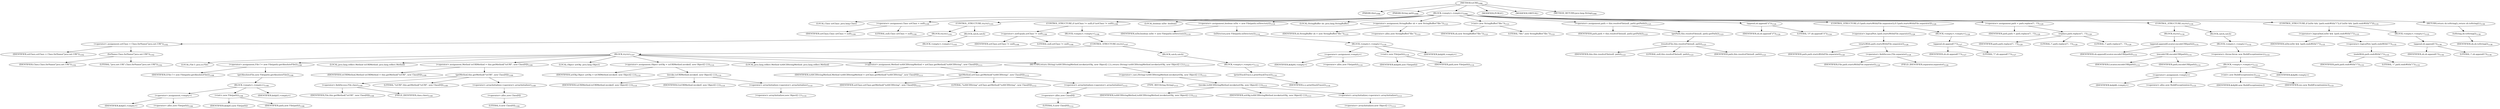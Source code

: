 digraph "toURI" {  
"1912" [label = <(METHOD,toURI)<SUB>1098</SUB>> ]
"78" [label = <(PARAM,this)<SUB>1098</SUB>> ]
"1913" [label = <(PARAM,String path)<SUB>1098</SUB>> ]
"1914" [label = <(BLOCK,&lt;empty&gt;,&lt;empty&gt;)<SUB>1098</SUB>> ]
"1915" [label = <(LOCAL,Class uriClazz: java.lang.Class)> ]
"1916" [label = <(&lt;operator&gt;.assignment,Class uriClazz = null)<SUB>1100</SUB>> ]
"1917" [label = <(IDENTIFIER,uriClazz,Class uriClazz = null)<SUB>1100</SUB>> ]
"1918" [label = <(LITERAL,null,Class uriClazz = null)<SUB>1100</SUB>> ]
"1919" [label = <(CONTROL_STRUCTURE,try,try)<SUB>1101</SUB>> ]
"1920" [label = <(BLOCK,try,try)<SUB>1101</SUB>> ]
"1921" [label = <(&lt;operator&gt;.assignment,uriClazz = Class.forName(&quot;java.net.URI&quot;))<SUB>1102</SUB>> ]
"1922" [label = <(IDENTIFIER,uriClazz,uriClazz = Class.forName(&quot;java.net.URI&quot;))<SUB>1102</SUB>> ]
"1923" [label = <(forName,Class.forName(&quot;java.net.URI&quot;))<SUB>1102</SUB>> ]
"1924" [label = <(IDENTIFIER,Class,Class.forName(&quot;java.net.URI&quot;))<SUB>1102</SUB>> ]
"1925" [label = <(LITERAL,&quot;java.net.URI&quot;,Class.forName(&quot;java.net.URI&quot;))<SUB>1102</SUB>> ]
"1926" [label = <(BLOCK,catch,catch)> ]
"1927" [label = <(BLOCK,&lt;empty&gt;,&lt;empty&gt;)<SUB>1103</SUB>> ]
"1928" [label = <(CONTROL_STRUCTURE,if (uriClazz != null),if (uriClazz != null))<SUB>1106</SUB>> ]
"1929" [label = <(&lt;operator&gt;.notEquals,uriClazz != null)<SUB>1106</SUB>> ]
"1930" [label = <(IDENTIFIER,uriClazz,uriClazz != null)<SUB>1106</SUB>> ]
"1931" [label = <(LITERAL,null,uriClazz != null)<SUB>1106</SUB>> ]
"1932" [label = <(BLOCK,&lt;empty&gt;,&lt;empty&gt;)<SUB>1106</SUB>> ]
"1933" [label = <(CONTROL_STRUCTURE,try,try)<SUB>1107</SUB>> ]
"1934" [label = <(BLOCK,try,try)<SUB>1107</SUB>> ]
"1935" [label = <(LOCAL,File f: java.io.File)> ]
"1936" [label = <(&lt;operator&gt;.assignment,File f = new File(path).getAbsoluteFile())<SUB>1108</SUB>> ]
"1937" [label = <(IDENTIFIER,f,File f = new File(path).getAbsoluteFile())<SUB>1108</SUB>> ]
"1938" [label = <(getAbsoluteFile,new File(path).getAbsoluteFile())<SUB>1108</SUB>> ]
"1939" [label = <(BLOCK,&lt;empty&gt;,&lt;empty&gt;)<SUB>1108</SUB>> ]
"1940" [label = <(&lt;operator&gt;.assignment,&lt;empty&gt;)> ]
"1941" [label = <(IDENTIFIER,$obj43,&lt;empty&gt;)> ]
"1942" [label = <(&lt;operator&gt;.alloc,new File(path))<SUB>1108</SUB>> ]
"1943" [label = <(&lt;init&gt;,new File(path))<SUB>1108</SUB>> ]
"1944" [label = <(IDENTIFIER,$obj43,new File(path))> ]
"1945" [label = <(IDENTIFIER,path,new File(path))<SUB>1108</SUB>> ]
"1946" [label = <(IDENTIFIER,$obj43,&lt;empty&gt;)> ]
"1947" [label = <(LOCAL,java.lang.reflect.Method toURIMethod: java.lang.reflect.Method)> ]
"1948" [label = <(&lt;operator&gt;.assignment,Method toURIMethod = this.getMethod(&quot;toURI&quot;, new Class[0]))<SUB>1109</SUB>> ]
"1949" [label = <(IDENTIFIER,toURIMethod,Method toURIMethod = this.getMethod(&quot;toURI&quot;, new Class[0]))<SUB>1109</SUB>> ]
"1950" [label = <(getMethod,this.getMethod(&quot;toURI&quot;, new Class[0]))<SUB>1109</SUB>> ]
"1951" [label = <(&lt;operator&gt;.fieldAccess,File.class)<SUB>1109</SUB>> ]
"1952" [label = <(IDENTIFIER,File,this.getMethod(&quot;toURI&quot;, new Class[0]))<SUB>1109</SUB>> ]
"1953" [label = <(FIELD_IDENTIFIER,class,class)<SUB>1109</SUB>> ]
"1954" [label = <(LITERAL,&quot;toURI&quot;,this.getMethod(&quot;toURI&quot;, new Class[0]))<SUB>1109</SUB>> ]
"1955" [label = <(&lt;operator&gt;.arrayInitializer,&lt;operator&gt;.arrayInitializer)<SUB>1109</SUB>> ]
"1956" [label = <(&lt;operator&gt;.alloc,new Class[0])> ]
"1957" [label = <(LITERAL,0,new Class[0])<SUB>1109</SUB>> ]
"1958" [label = <(LOCAL,Object uriObj: java.lang.Object)> ]
"1959" [label = <(&lt;operator&gt;.assignment,Object uriObj = toURIMethod.invoke(f, new Object[] {}))<SUB>1110</SUB>> ]
"1960" [label = <(IDENTIFIER,uriObj,Object uriObj = toURIMethod.invoke(f, new Object[] {}))<SUB>1110</SUB>> ]
"1961" [label = <(invoke,toURIMethod.invoke(f, new Object[] {}))<SUB>1110</SUB>> ]
"1962" [label = <(IDENTIFIER,toURIMethod,toURIMethod.invoke(f, new Object[] {}))<SUB>1110</SUB>> ]
"1963" [label = <(IDENTIFIER,f,toURIMethod.invoke(f, new Object[] {}))<SUB>1110</SUB>> ]
"1964" [label = <(&lt;operator&gt;.arrayInitializer,&lt;operator&gt;.arrayInitializer)<SUB>1110</SUB>> ]
"1965" [label = <(&lt;operator&gt;.arrayInitializer,new Object[] {})<SUB>1110</SUB>> ]
"1966" [label = <(LOCAL,java.lang.reflect.Method toASCIIStringMethod: java.lang.reflect.Method)> ]
"1967" [label = <(&lt;operator&gt;.assignment,Method toASCIIStringMethod = uriClazz.getMethod(&quot;toASCIIString&quot;, new Class[0]))<SUB>1111</SUB>> ]
"1968" [label = <(IDENTIFIER,toASCIIStringMethod,Method toASCIIStringMethod = uriClazz.getMethod(&quot;toASCIIString&quot;, new Class[0]))<SUB>1111</SUB>> ]
"1969" [label = <(getMethod,uriClazz.getMethod(&quot;toASCIIString&quot;, new Class[0]))<SUB>1112</SUB>> ]
"1970" [label = <(IDENTIFIER,uriClazz,uriClazz.getMethod(&quot;toASCIIString&quot;, new Class[0]))<SUB>1112</SUB>> ]
"1971" [label = <(LITERAL,&quot;toASCIIString&quot;,uriClazz.getMethod(&quot;toASCIIString&quot;, new Class[0]))<SUB>1112</SUB>> ]
"1972" [label = <(&lt;operator&gt;.arrayInitializer,&lt;operator&gt;.arrayInitializer)<SUB>1112</SUB>> ]
"1973" [label = <(&lt;operator&gt;.alloc,new Class[0])> ]
"1974" [label = <(LITERAL,0,new Class[0])<SUB>1112</SUB>> ]
"1975" [label = <(RETURN,return (String) toASCIIStringMethod.invoke(uriObj, new Object[] {});,return (String) toASCIIStringMethod.invoke(uriObj, new Object[] {});)<SUB>1113</SUB>> ]
"1976" [label = <(&lt;operator&gt;.cast,(String) toASCIIStringMethod.invoke(uriObj, new Object[] {}))<SUB>1113</SUB>> ]
"1977" [label = <(TYPE_REF,String,String)<SUB>1113</SUB>> ]
"1978" [label = <(invoke,toASCIIStringMethod.invoke(uriObj, new Object[] {}))<SUB>1113</SUB>> ]
"1979" [label = <(IDENTIFIER,toASCIIStringMethod,toASCIIStringMethod.invoke(uriObj, new Object[] {}))<SUB>1113</SUB>> ]
"1980" [label = <(IDENTIFIER,uriObj,toASCIIStringMethod.invoke(uriObj, new Object[] {}))<SUB>1113</SUB>> ]
"1981" [label = <(&lt;operator&gt;.arrayInitializer,&lt;operator&gt;.arrayInitializer)<SUB>1113</SUB>> ]
"1982" [label = <(&lt;operator&gt;.arrayInitializer,new Object[] {})<SUB>1113</SUB>> ]
"1983" [label = <(BLOCK,catch,catch)> ]
"1984" [label = <(BLOCK,&lt;empty&gt;,&lt;empty&gt;)<SUB>1114</SUB>> ]
"1985" [label = <(printStackTrace,e.printStackTrace())<SUB>1116</SUB>> ]
"1986" [label = <(IDENTIFIER,e,e.printStackTrace())<SUB>1116</SUB>> ]
"1987" [label = <(LOCAL,boolean isDir: boolean)> ]
"1988" [label = <(&lt;operator&gt;.assignment,boolean isDir = new File(path).isDirectory())<SUB>1119</SUB>> ]
"1989" [label = <(IDENTIFIER,isDir,boolean isDir = new File(path).isDirectory())<SUB>1119</SUB>> ]
"1990" [label = <(isDirectory,new File(path).isDirectory())<SUB>1119</SUB>> ]
"1991" [label = <(BLOCK,&lt;empty&gt;,&lt;empty&gt;)<SUB>1119</SUB>> ]
"1992" [label = <(&lt;operator&gt;.assignment,&lt;empty&gt;)> ]
"1993" [label = <(IDENTIFIER,$obj44,&lt;empty&gt;)> ]
"1994" [label = <(&lt;operator&gt;.alloc,new File(path))<SUB>1119</SUB>> ]
"1995" [label = <(&lt;init&gt;,new File(path))<SUB>1119</SUB>> ]
"1996" [label = <(IDENTIFIER,$obj44,new File(path))> ]
"1997" [label = <(IDENTIFIER,path,new File(path))<SUB>1119</SUB>> ]
"1998" [label = <(IDENTIFIER,$obj44,&lt;empty&gt;)> ]
"76" [label = <(LOCAL,StringBuffer sb: java.lang.StringBuffer)> ]
"1999" [label = <(&lt;operator&gt;.assignment,StringBuffer sb = new StringBuffer(&quot;file:&quot;))<SUB>1121</SUB>> ]
"2000" [label = <(IDENTIFIER,sb,StringBuffer sb = new StringBuffer(&quot;file:&quot;))<SUB>1121</SUB>> ]
"2001" [label = <(&lt;operator&gt;.alloc,new StringBuffer(&quot;file:&quot;))<SUB>1121</SUB>> ]
"2002" [label = <(&lt;init&gt;,new StringBuffer(&quot;file:&quot;))<SUB>1121</SUB>> ]
"75" [label = <(IDENTIFIER,sb,new StringBuffer(&quot;file:&quot;))<SUB>1121</SUB>> ]
"2003" [label = <(LITERAL,&quot;file:&quot;,new StringBuffer(&quot;file:&quot;))<SUB>1121</SUB>> ]
"2004" [label = <(&lt;operator&gt;.assignment,path = this.resolveFile(null, path).getPath())<SUB>1123</SUB>> ]
"2005" [label = <(IDENTIFIER,path,path = this.resolveFile(null, path).getPath())<SUB>1123</SUB>> ]
"2006" [label = <(getPath,this.resolveFile(null, path).getPath())<SUB>1123</SUB>> ]
"2007" [label = <(resolveFile,this.resolveFile(null, path))<SUB>1123</SUB>> ]
"77" [label = <(IDENTIFIER,this,this.resolveFile(null, path))<SUB>1123</SUB>> ]
"2008" [label = <(LITERAL,null,this.resolveFile(null, path))<SUB>1123</SUB>> ]
"2009" [label = <(IDENTIFIER,path,this.resolveFile(null, path))<SUB>1123</SUB>> ]
"2010" [label = <(append,sb.append(&quot;//&quot;))<SUB>1124</SUB>> ]
"2011" [label = <(IDENTIFIER,sb,sb.append(&quot;//&quot;))<SUB>1124</SUB>> ]
"2012" [label = <(LITERAL,&quot;//&quot;,sb.append(&quot;//&quot;))<SUB>1124</SUB>> ]
"2013" [label = <(CONTROL_STRUCTURE,if (!path.startsWith(File.separator)),if (!path.startsWith(File.separator)))<SUB>1126</SUB>> ]
"2014" [label = <(&lt;operator&gt;.logicalNot,!path.startsWith(File.separator))<SUB>1126</SUB>> ]
"2015" [label = <(startsWith,path.startsWith(File.separator))<SUB>1126</SUB>> ]
"2016" [label = <(IDENTIFIER,path,path.startsWith(File.separator))<SUB>1126</SUB>> ]
"2017" [label = <(&lt;operator&gt;.fieldAccess,File.separator)<SUB>1126</SUB>> ]
"2018" [label = <(IDENTIFIER,File,path.startsWith(File.separator))<SUB>1126</SUB>> ]
"2019" [label = <(FIELD_IDENTIFIER,separator,separator)<SUB>1126</SUB>> ]
"2020" [label = <(BLOCK,&lt;empty&gt;,&lt;empty&gt;)<SUB>1126</SUB>> ]
"2021" [label = <(append,sb.append(&quot;/&quot;))<SUB>1127</SUB>> ]
"2022" [label = <(IDENTIFIER,sb,sb.append(&quot;/&quot;))<SUB>1127</SUB>> ]
"2023" [label = <(LITERAL,&quot;/&quot;,sb.append(&quot;/&quot;))<SUB>1127</SUB>> ]
"2024" [label = <(&lt;operator&gt;.assignment,path = path.replace('\\', '/'))<SUB>1129</SUB>> ]
"2025" [label = <(IDENTIFIER,path,path = path.replace('\\', '/'))<SUB>1129</SUB>> ]
"2026" [label = <(replace,path.replace('\\', '/'))<SUB>1129</SUB>> ]
"2027" [label = <(IDENTIFIER,path,path.replace('\\', '/'))<SUB>1129</SUB>> ]
"2028" [label = <(LITERAL,'\\',path.replace('\\', '/'))<SUB>1129</SUB>> ]
"2029" [label = <(LITERAL,'/',path.replace('\\', '/'))<SUB>1129</SUB>> ]
"2030" [label = <(CONTROL_STRUCTURE,try,try)<SUB>1130</SUB>> ]
"2031" [label = <(BLOCK,try,try)<SUB>1130</SUB>> ]
"2032" [label = <(append,append(Locator.encodeURI(path)))<SUB>1131</SUB>> ]
"2033" [label = <(IDENTIFIER,sb,append(Locator.encodeURI(path)))<SUB>1131</SUB>> ]
"2034" [label = <(encodeURI,encodeURI(path))<SUB>1131</SUB>> ]
"2035" [label = <(IDENTIFIER,Locator,encodeURI(path))<SUB>1131</SUB>> ]
"2036" [label = <(IDENTIFIER,path,encodeURI(path))<SUB>1131</SUB>> ]
"2037" [label = <(BLOCK,catch,catch)> ]
"2038" [label = <(BLOCK,&lt;empty&gt;,&lt;empty&gt;)<SUB>1132</SUB>> ]
"2039" [label = <(&lt;operator&gt;.throw,throw new BuildException(exc);)<SUB>1133</SUB>> ]
"2040" [label = <(BLOCK,&lt;empty&gt;,&lt;empty&gt;)<SUB>1133</SUB>> ]
"2041" [label = <(&lt;operator&gt;.assignment,&lt;empty&gt;)> ]
"2042" [label = <(IDENTIFIER,$obj46,&lt;empty&gt;)> ]
"2043" [label = <(&lt;operator&gt;.alloc,new BuildException(exc))<SUB>1133</SUB>> ]
"2044" [label = <(&lt;init&gt;,new BuildException(exc))<SUB>1133</SUB>> ]
"2045" [label = <(IDENTIFIER,$obj46,new BuildException(exc))> ]
"2046" [label = <(IDENTIFIER,exc,new BuildException(exc))<SUB>1133</SUB>> ]
"2047" [label = <(IDENTIFIER,$obj46,&lt;empty&gt;)> ]
"2048" [label = <(CONTROL_STRUCTURE,if (isDir &amp;&amp; !path.endsWith(&quot;/&quot;)),if (isDir &amp;&amp; !path.endsWith(&quot;/&quot;)))<SUB>1135</SUB>> ]
"2049" [label = <(&lt;operator&gt;.logicalAnd,isDir &amp;&amp; !path.endsWith(&quot;/&quot;))<SUB>1135</SUB>> ]
"2050" [label = <(IDENTIFIER,isDir,isDir &amp;&amp; !path.endsWith(&quot;/&quot;))<SUB>1135</SUB>> ]
"2051" [label = <(&lt;operator&gt;.logicalNot,!path.endsWith(&quot;/&quot;))<SUB>1135</SUB>> ]
"2052" [label = <(endsWith,path.endsWith(&quot;/&quot;))<SUB>1135</SUB>> ]
"2053" [label = <(IDENTIFIER,path,path.endsWith(&quot;/&quot;))<SUB>1135</SUB>> ]
"2054" [label = <(LITERAL,&quot;/&quot;,path.endsWith(&quot;/&quot;))<SUB>1135</SUB>> ]
"2055" [label = <(BLOCK,&lt;empty&gt;,&lt;empty&gt;)<SUB>1135</SUB>> ]
"2056" [label = <(append,sb.append('/'))<SUB>1136</SUB>> ]
"2057" [label = <(IDENTIFIER,sb,sb.append('/'))<SUB>1136</SUB>> ]
"2058" [label = <(LITERAL,'/',sb.append('/'))<SUB>1136</SUB>> ]
"2059" [label = <(RETURN,return sb.toString();,return sb.toString();)<SUB>1138</SUB>> ]
"2060" [label = <(toString,sb.toString())<SUB>1138</SUB>> ]
"2061" [label = <(IDENTIFIER,sb,sb.toString())<SUB>1138</SUB>> ]
"2062" [label = <(MODIFIER,PUBLIC)> ]
"2063" [label = <(MODIFIER,VIRTUAL)> ]
"2064" [label = <(METHOD_RETURN,java.lang.String)<SUB>1098</SUB>> ]
  "1912" -> "78" 
  "1912" -> "1913" 
  "1912" -> "1914" 
  "1912" -> "2062" 
  "1912" -> "2063" 
  "1912" -> "2064" 
  "1914" -> "1915" 
  "1914" -> "1916" 
  "1914" -> "1919" 
  "1914" -> "1928" 
  "1914" -> "1987" 
  "1914" -> "1988" 
  "1914" -> "76" 
  "1914" -> "1999" 
  "1914" -> "2002" 
  "1914" -> "2004" 
  "1914" -> "2010" 
  "1914" -> "2013" 
  "1914" -> "2024" 
  "1914" -> "2030" 
  "1914" -> "2048" 
  "1914" -> "2059" 
  "1916" -> "1917" 
  "1916" -> "1918" 
  "1919" -> "1920" 
  "1919" -> "1926" 
  "1920" -> "1921" 
  "1921" -> "1922" 
  "1921" -> "1923" 
  "1923" -> "1924" 
  "1923" -> "1925" 
  "1926" -> "1927" 
  "1928" -> "1929" 
  "1928" -> "1932" 
  "1929" -> "1930" 
  "1929" -> "1931" 
  "1932" -> "1933" 
  "1933" -> "1934" 
  "1933" -> "1983" 
  "1934" -> "1935" 
  "1934" -> "1936" 
  "1934" -> "1947" 
  "1934" -> "1948" 
  "1934" -> "1958" 
  "1934" -> "1959" 
  "1934" -> "1966" 
  "1934" -> "1967" 
  "1934" -> "1975" 
  "1936" -> "1937" 
  "1936" -> "1938" 
  "1938" -> "1939" 
  "1939" -> "1940" 
  "1939" -> "1943" 
  "1939" -> "1946" 
  "1940" -> "1941" 
  "1940" -> "1942" 
  "1943" -> "1944" 
  "1943" -> "1945" 
  "1948" -> "1949" 
  "1948" -> "1950" 
  "1950" -> "1951" 
  "1950" -> "1954" 
  "1950" -> "1955" 
  "1951" -> "1952" 
  "1951" -> "1953" 
  "1955" -> "1956" 
  "1956" -> "1957" 
  "1959" -> "1960" 
  "1959" -> "1961" 
  "1961" -> "1962" 
  "1961" -> "1963" 
  "1961" -> "1964" 
  "1964" -> "1965" 
  "1967" -> "1968" 
  "1967" -> "1969" 
  "1969" -> "1970" 
  "1969" -> "1971" 
  "1969" -> "1972" 
  "1972" -> "1973" 
  "1973" -> "1974" 
  "1975" -> "1976" 
  "1976" -> "1977" 
  "1976" -> "1978" 
  "1978" -> "1979" 
  "1978" -> "1980" 
  "1978" -> "1981" 
  "1981" -> "1982" 
  "1983" -> "1984" 
  "1984" -> "1985" 
  "1985" -> "1986" 
  "1988" -> "1989" 
  "1988" -> "1990" 
  "1990" -> "1991" 
  "1991" -> "1992" 
  "1991" -> "1995" 
  "1991" -> "1998" 
  "1992" -> "1993" 
  "1992" -> "1994" 
  "1995" -> "1996" 
  "1995" -> "1997" 
  "1999" -> "2000" 
  "1999" -> "2001" 
  "2002" -> "75" 
  "2002" -> "2003" 
  "2004" -> "2005" 
  "2004" -> "2006" 
  "2006" -> "2007" 
  "2007" -> "77" 
  "2007" -> "2008" 
  "2007" -> "2009" 
  "2010" -> "2011" 
  "2010" -> "2012" 
  "2013" -> "2014" 
  "2013" -> "2020" 
  "2014" -> "2015" 
  "2015" -> "2016" 
  "2015" -> "2017" 
  "2017" -> "2018" 
  "2017" -> "2019" 
  "2020" -> "2021" 
  "2021" -> "2022" 
  "2021" -> "2023" 
  "2024" -> "2025" 
  "2024" -> "2026" 
  "2026" -> "2027" 
  "2026" -> "2028" 
  "2026" -> "2029" 
  "2030" -> "2031" 
  "2030" -> "2037" 
  "2031" -> "2032" 
  "2032" -> "2033" 
  "2032" -> "2034" 
  "2034" -> "2035" 
  "2034" -> "2036" 
  "2037" -> "2038" 
  "2038" -> "2039" 
  "2039" -> "2040" 
  "2040" -> "2041" 
  "2040" -> "2044" 
  "2040" -> "2047" 
  "2041" -> "2042" 
  "2041" -> "2043" 
  "2044" -> "2045" 
  "2044" -> "2046" 
  "2048" -> "2049" 
  "2048" -> "2055" 
  "2049" -> "2050" 
  "2049" -> "2051" 
  "2051" -> "2052" 
  "2052" -> "2053" 
  "2052" -> "2054" 
  "2055" -> "2056" 
  "2056" -> "2057" 
  "2056" -> "2058" 
  "2059" -> "2060" 
  "2060" -> "2061" 
}
